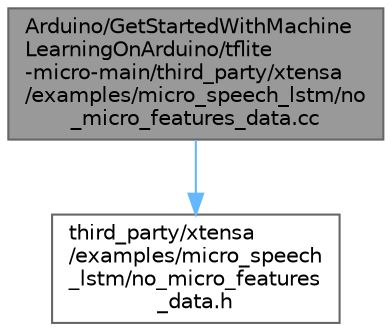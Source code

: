 digraph "Arduino/GetStartedWithMachineLearningOnArduino/tflite-micro-main/third_party/xtensa/examples/micro_speech_lstm/no_micro_features_data.cc"
{
 // LATEX_PDF_SIZE
  bgcolor="transparent";
  edge [fontname=Helvetica,fontsize=10,labelfontname=Helvetica,labelfontsize=10];
  node [fontname=Helvetica,fontsize=10,shape=box,height=0.2,width=0.4];
  Node1 [id="Node000001",label="Arduino/GetStartedWithMachine\lLearningOnArduino/tflite\l-micro-main/third_party/xtensa\l/examples/micro_speech_lstm/no\l_micro_features_data.cc",height=0.2,width=0.4,color="gray40", fillcolor="grey60", style="filled", fontcolor="black",tooltip=" "];
  Node1 -> Node2 [id="edge1_Node000001_Node000002",color="steelblue1",style="solid",tooltip=" "];
  Node2 [id="Node000002",label="third_party/xtensa\l/examples/micro_speech\l_lstm/no_micro_features\l_data.h",height=0.2,width=0.4,color="grey40", fillcolor="white", style="filled",URL="$no__micro__features__data_8h.html",tooltip=" "];
}

